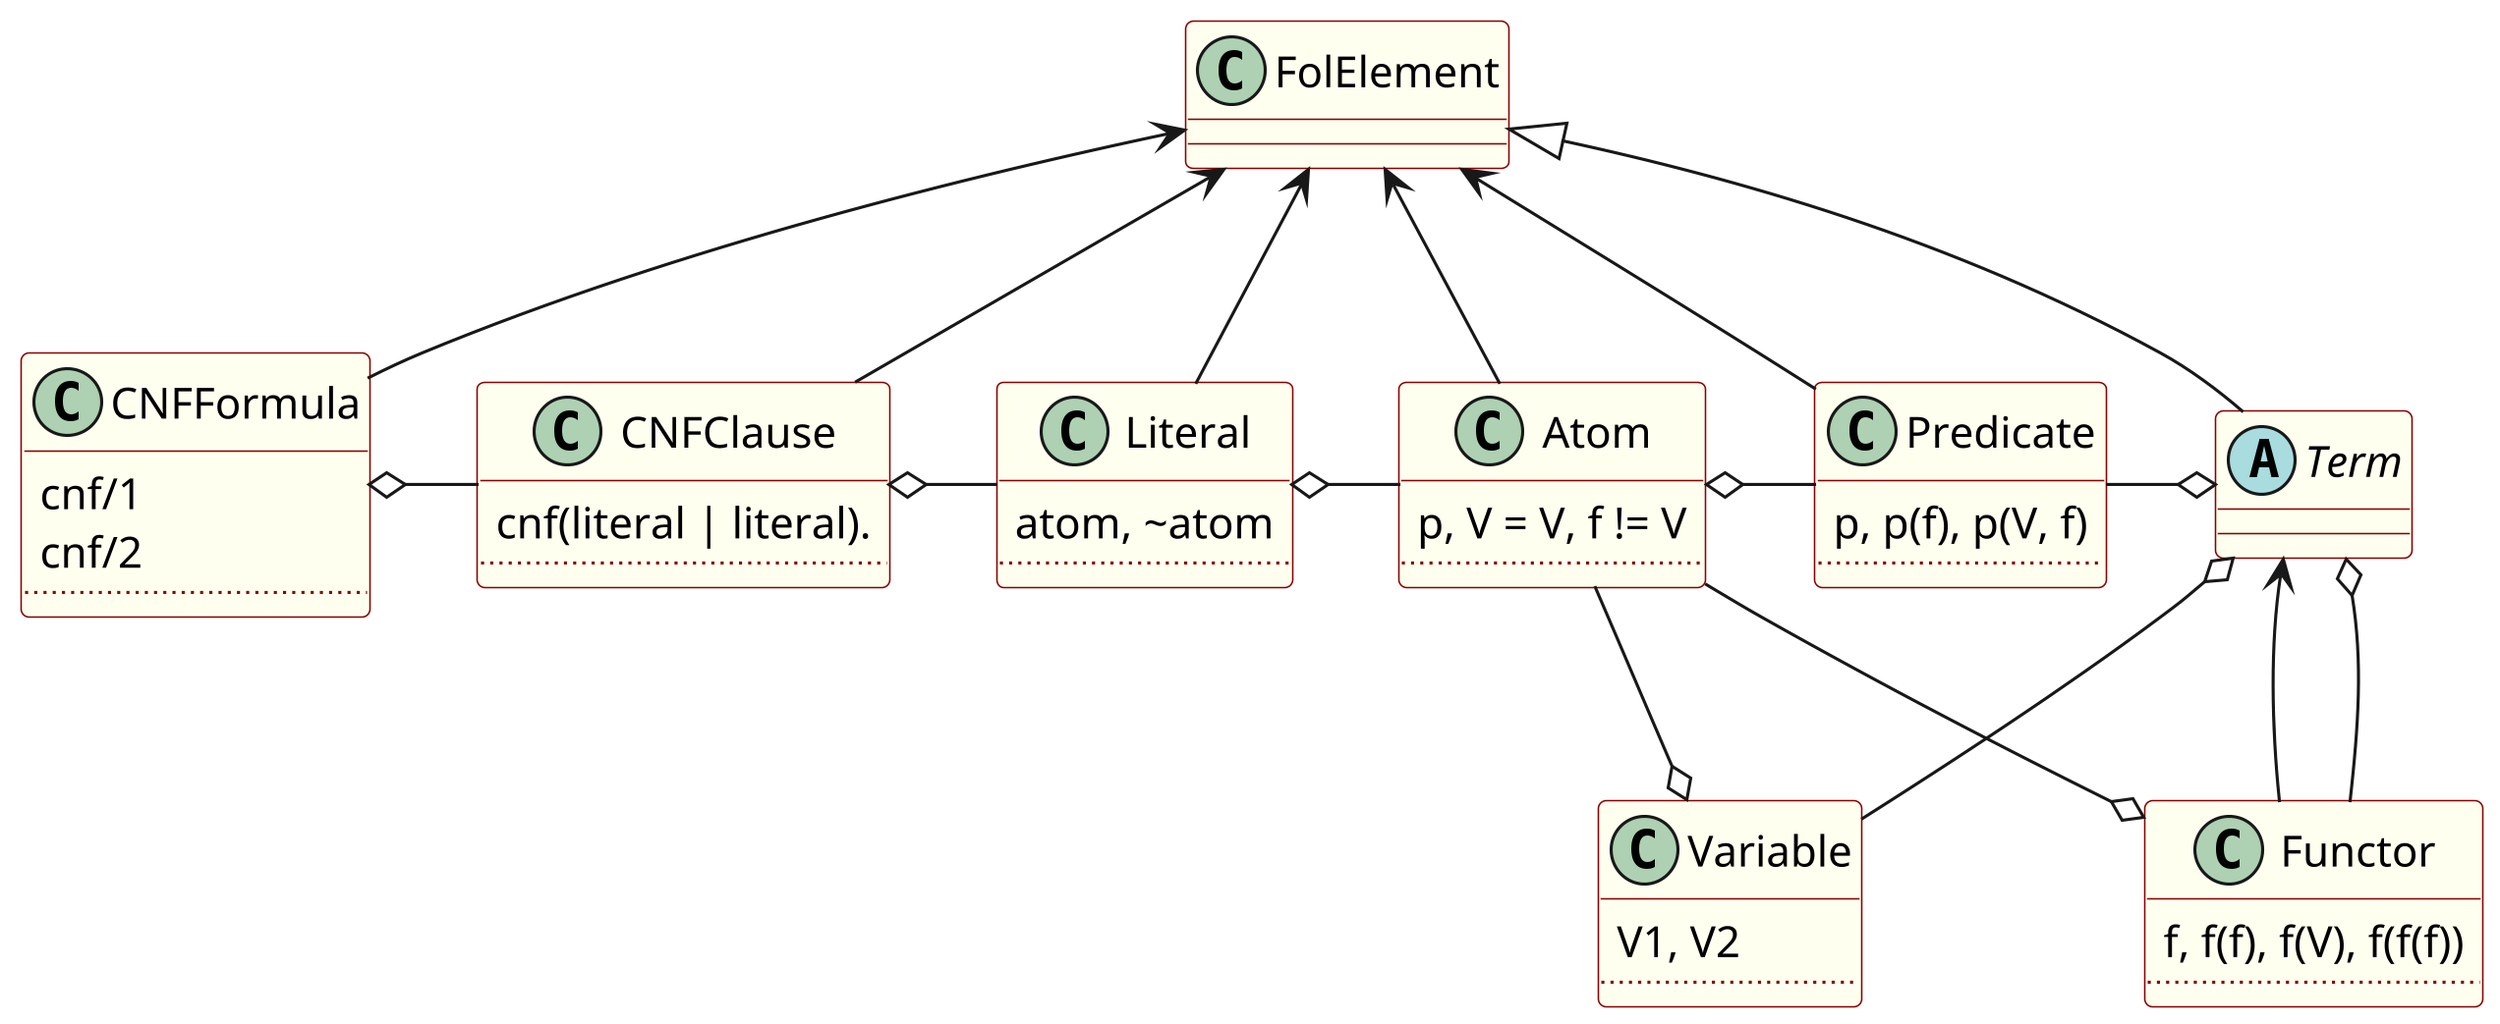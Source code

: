 @startuml
skinparam dpi 300

skinparam class {
  backgroundColor Ivory
  borderColor DarkRed
}


/' AstElement <|-- FolElement '/
FolElement <-- CNFFormula
FolElement <-- CNFClause
FolElement <-- Literal
FolElement <-- Atom
FolElement <-- Predicate
FolElement <|-- Term
Term <-- Functor
Term o-- Functor
Term o-- Variable


CNFFormula o- CNFClause
CNFClause o- Literal
Literal o- Atom
Atom o- Predicate
Atom -o Variable
Atom -o Functor
Predicate -o Term

class CNFFormula {
	cnf/1
	cnf/2
	..
}

class CNFClause {
	cnf(literal | literal).
	..
}

class Literal {
	atom, ~atom
	..
}

class Atom {
	p, V = V, f != V
	..
}

class Predicate {
	p, p(f), p(V, f)
	..
}

abstract class Term {
}

class Functor {
	f, f(f), f(V), f(f(f))
	..
}

class Variable {
	V1, V2
	..
}
@enduml

